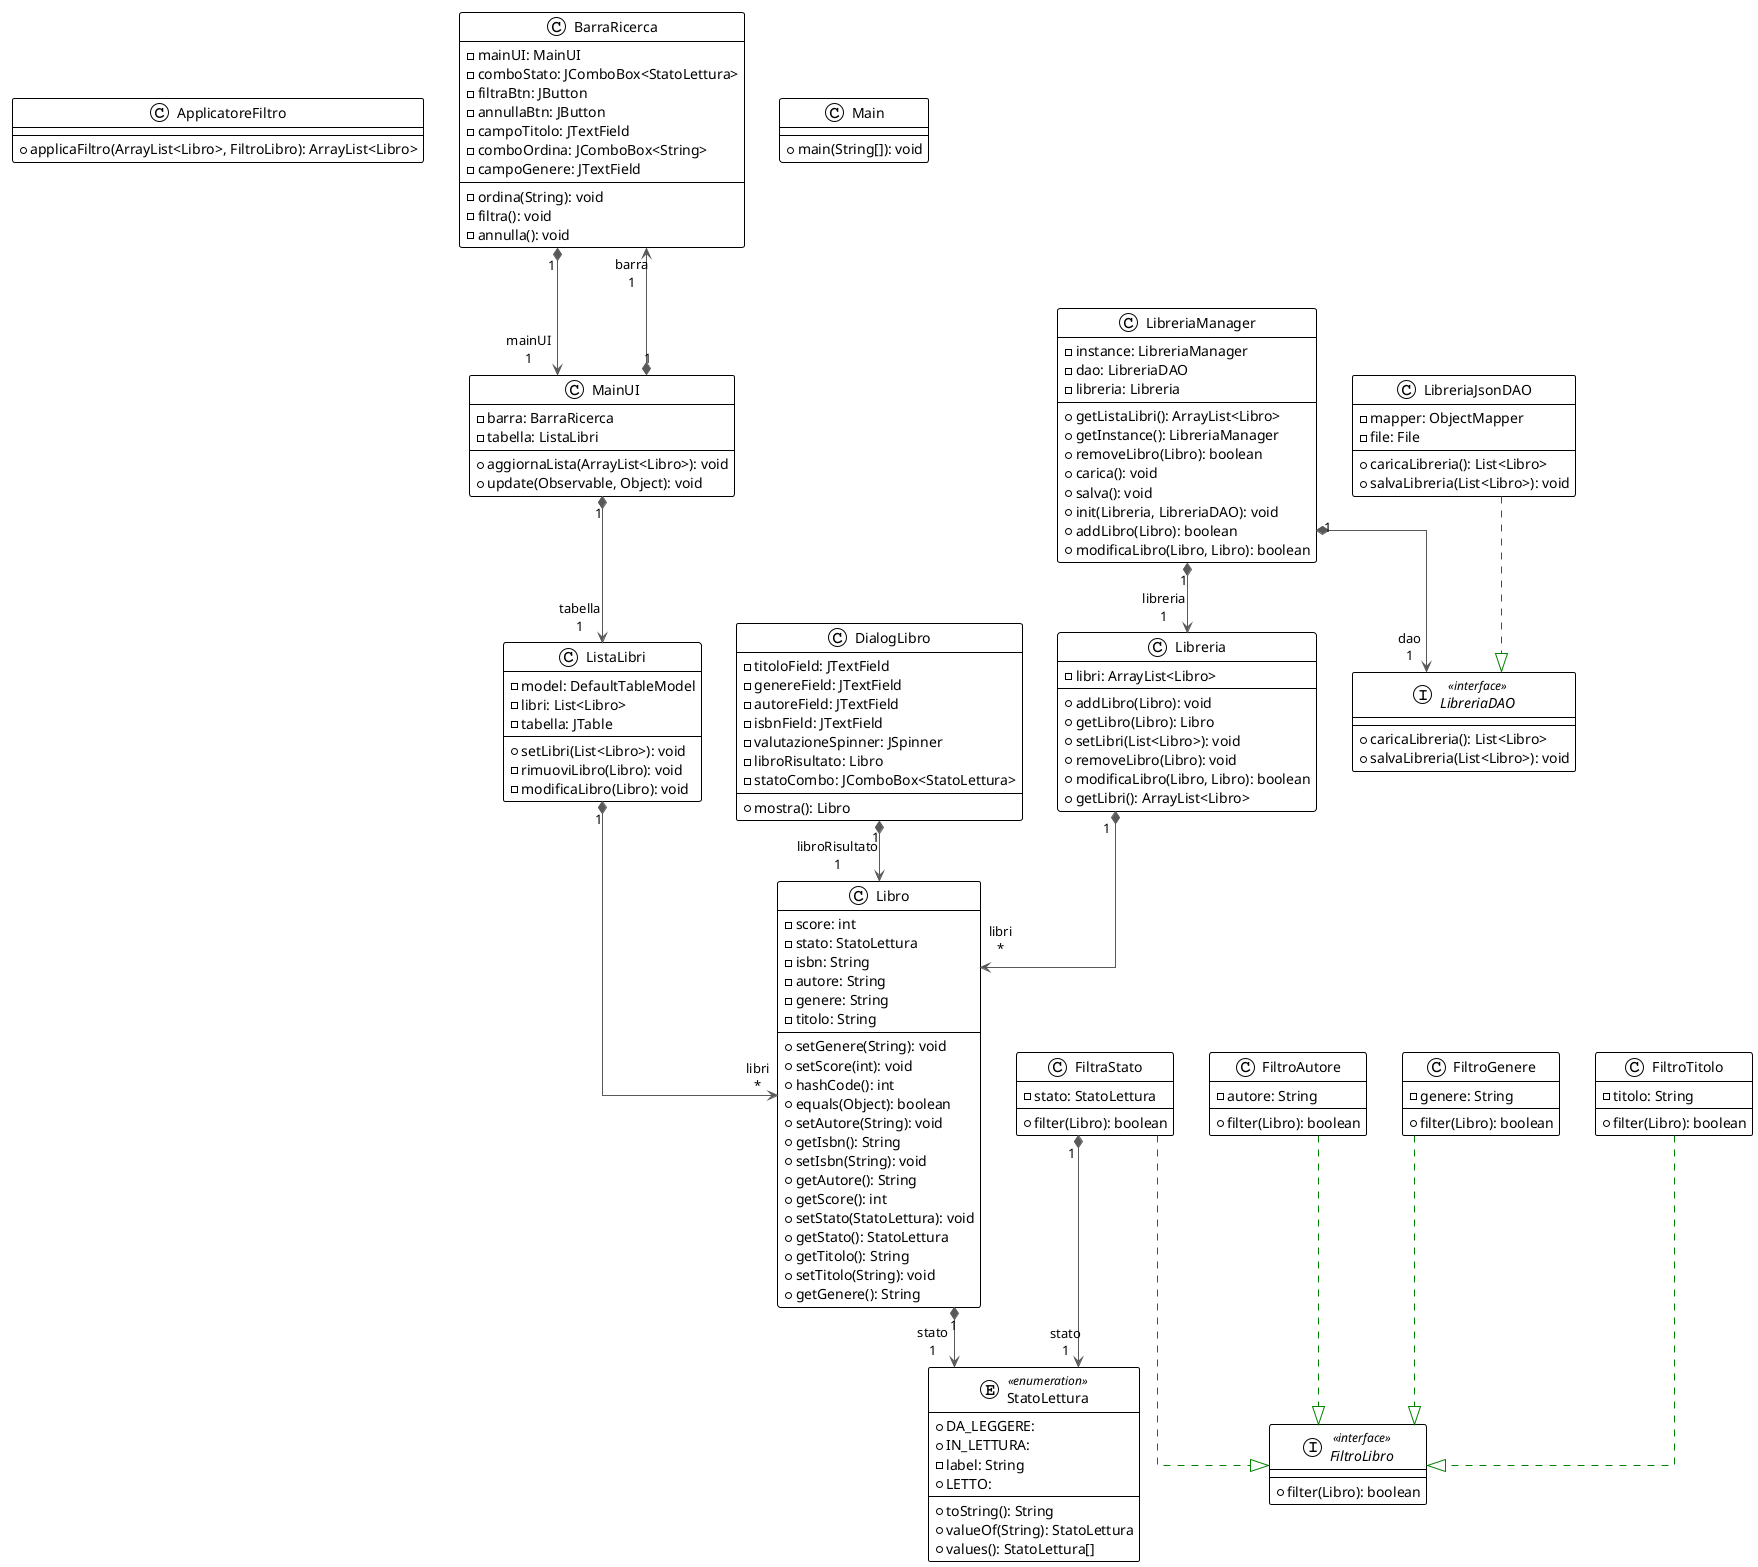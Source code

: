 @startuml

!theme plain
top to bottom direction
skinparam linetype ortho

class ApplicatoreFiltro {
  + applicaFiltro(ArrayList<Libro>, FiltroLibro): ArrayList<Libro>
}
class BarraRicerca {
  - mainUI: MainUI
  - comboStato: JComboBox<StatoLettura>
  - filtraBtn: JButton
  - annullaBtn: JButton
  - campoTitolo: JTextField
  - comboOrdina: JComboBox<String>
  - campoGenere: JTextField
  - ordina(String): void
  - filtra(): void
  - annulla(): void
}
class DialogLibro {
  - titoloField: JTextField
  - genereField: JTextField
  - autoreField: JTextField
  - isbnField: JTextField
  - valutazioneSpinner: JSpinner
  - libroRisultato: Libro
  - statoCombo: JComboBox<StatoLettura>
  + mostra(): Libro
}
class FiltraStato {
  - stato: StatoLettura
  + filter(Libro): boolean
}
class FiltroAutore {
  - autore: String
  + filter(Libro): boolean
}
class FiltroGenere {
  - genere: String
  + filter(Libro): boolean
}
interface FiltroLibro << interface >> {
  + filter(Libro): boolean
}
class FiltroTitolo {
  - titolo: String
  + filter(Libro): boolean
}
class Libreria {
  - libri: ArrayList<Libro>
  + addLibro(Libro): void
  + getLibro(Libro): Libro
  + setLibri(List<Libro>): void
  + removeLibro(Libro): void
  + modificaLibro(Libro, Libro): boolean
  + getLibri(): ArrayList<Libro>
}
interface LibreriaDAO << interface >> {
  + caricaLibreria(): List<Libro>
  + salvaLibreria(List<Libro>): void
}
class LibreriaJsonDAO {
  - mapper: ObjectMapper
  - file: File
  + caricaLibreria(): List<Libro>
  + salvaLibreria(List<Libro>): void
}
class LibreriaManager {
  - instance: LibreriaManager
  - dao: LibreriaDAO
  - libreria: Libreria
  + getListaLibri(): ArrayList<Libro>
  + getInstance(): LibreriaManager
  + removeLibro(Libro): boolean
  + carica(): void
  + salva(): void
  + init(Libreria, LibreriaDAO): void
  + addLibro(Libro): boolean
  + modificaLibro(Libro, Libro): boolean
}
class Libro {
  - score: int
  - stato: StatoLettura
  - isbn: String
  - autore: String
  - genere: String
  - titolo: String
  + setGenere(String): void
  + setScore(int): void
  + hashCode(): int
  + equals(Object): boolean
  + setAutore(String): void
  + getIsbn(): String
  + setIsbn(String): void
  + getAutore(): String
  + getScore(): int
  + setStato(StatoLettura): void
  + getStato(): StatoLettura
  + getTitolo(): String
  + setTitolo(String): void
  + getGenere(): String
}
class ListaLibri {
  - model: DefaultTableModel
  - libri: List<Libro>
  - tabella: JTable
  + setLibri(List<Libro>): void
  - rimuoviLibro(Libro): void
  - modificaLibro(Libro): void
}
class Main {
  + main(String[]): void
}
class MainUI {
  - barra: BarraRicerca
  - tabella: ListaLibri
  + aggiornaLista(ArrayList<Libro>): void
  + update(Observable, Object): void
}
enum StatoLettura << enumeration >> {
  + DA_LEGGERE: 
  + IN_LETTURA: 
  - label: String
  + LETTO: 
  + toString(): String
  + valueOf(String): StatoLettura
  + values(): StatoLettura[]
}

BarraRicerca      "1" *-[#595959,plain]-> "mainUI\n1" MainUI            
DialogLibro       "1" *-[#595959,plain]-> "libroRisultato\n1" Libro             
FiltraStato        -[#008200,dashed]-^  FiltroLibro       
FiltraStato       "1" *-[#595959,plain]-> "stato\n1" StatoLettura      
FiltroAutore       -[#008200,dashed]-^  FiltroLibro       
FiltroGenere       -[#008200,dashed]-^  FiltroLibro       
FiltroTitolo       -[#008200,dashed]-^  FiltroLibro       
Libreria          "1" *-[#595959,plain]-> "libri\n*" Libro             
LibreriaJsonDAO    -[#008200,dashed]-^  LibreriaDAO       
LibreriaManager   "1" *-[#595959,plain]-> "libreria\n1" Libreria          
LibreriaManager   "1" *-[#595959,plain]-> "dao\n1" LibreriaDAO       
Libro             "1" *-[#595959,plain]-> "stato\n1" StatoLettura      
ListaLibri        "1" *-[#595959,plain]-> "libri\n*" Libro             
MainUI            "1" *-[#595959,plain]-> "barra\n1" BarraRicerca      
MainUI            "1" *-[#595959,plain]-> "tabella\n1" ListaLibri        
@enduml
